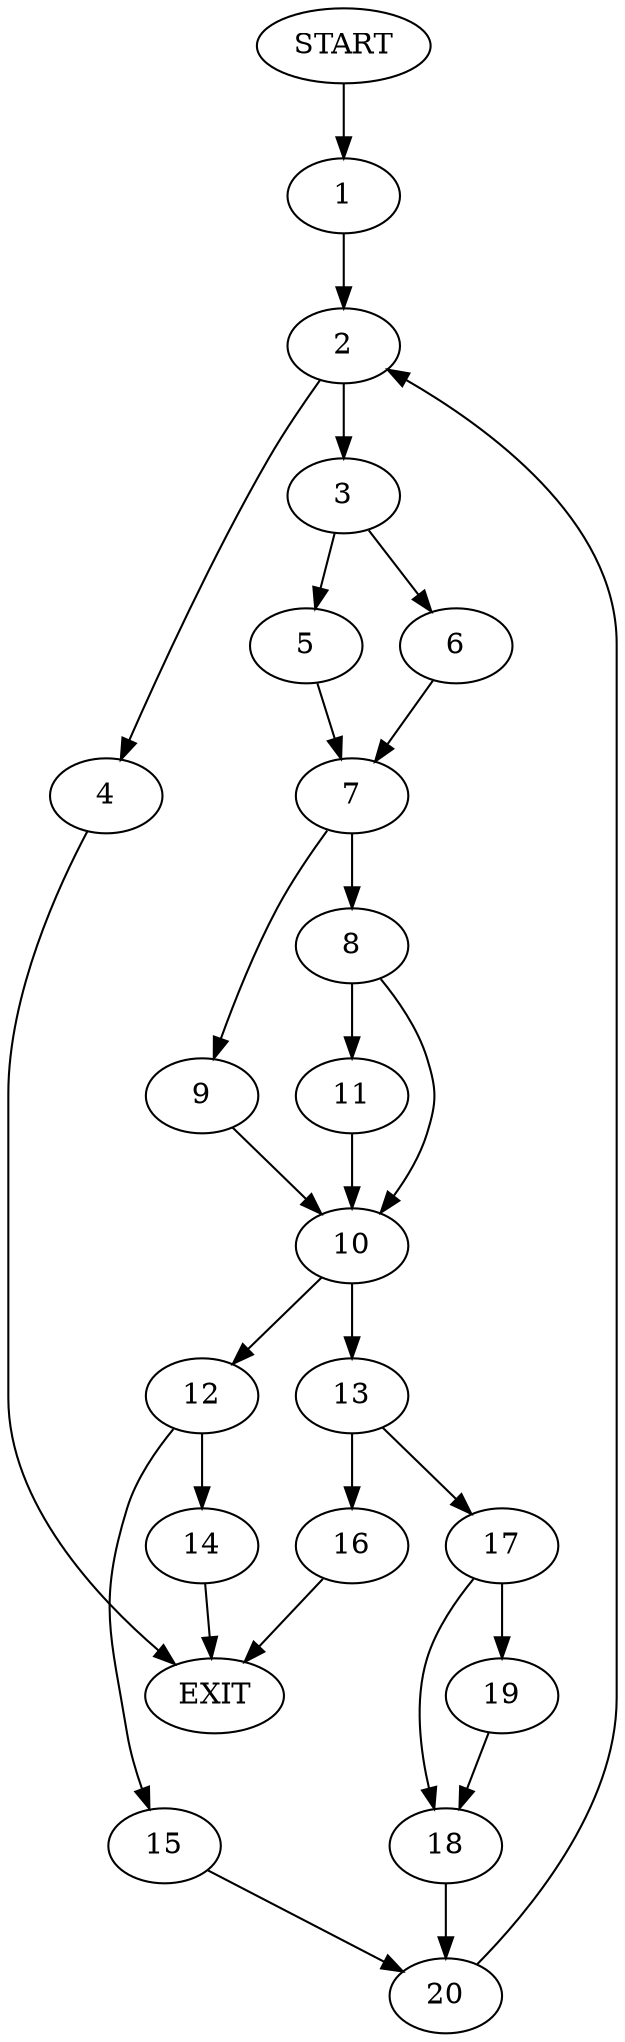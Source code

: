 digraph {
0 [label="START"]
21 [label="EXIT"]
0 -> 1
1 -> 2
2 -> 3
2 -> 4
3 -> 5
3 -> 6
4 -> 21
5 -> 7
6 -> 7
7 -> 8
7 -> 9
8 -> 10
8 -> 11
9 -> 10
10 -> 12
10 -> 13
11 -> 10
12 -> 14
12 -> 15
13 -> 16
13 -> 17
16 -> 21
17 -> 18
17 -> 19
19 -> 18
18 -> 20
20 -> 2
14 -> 21
15 -> 20
}
